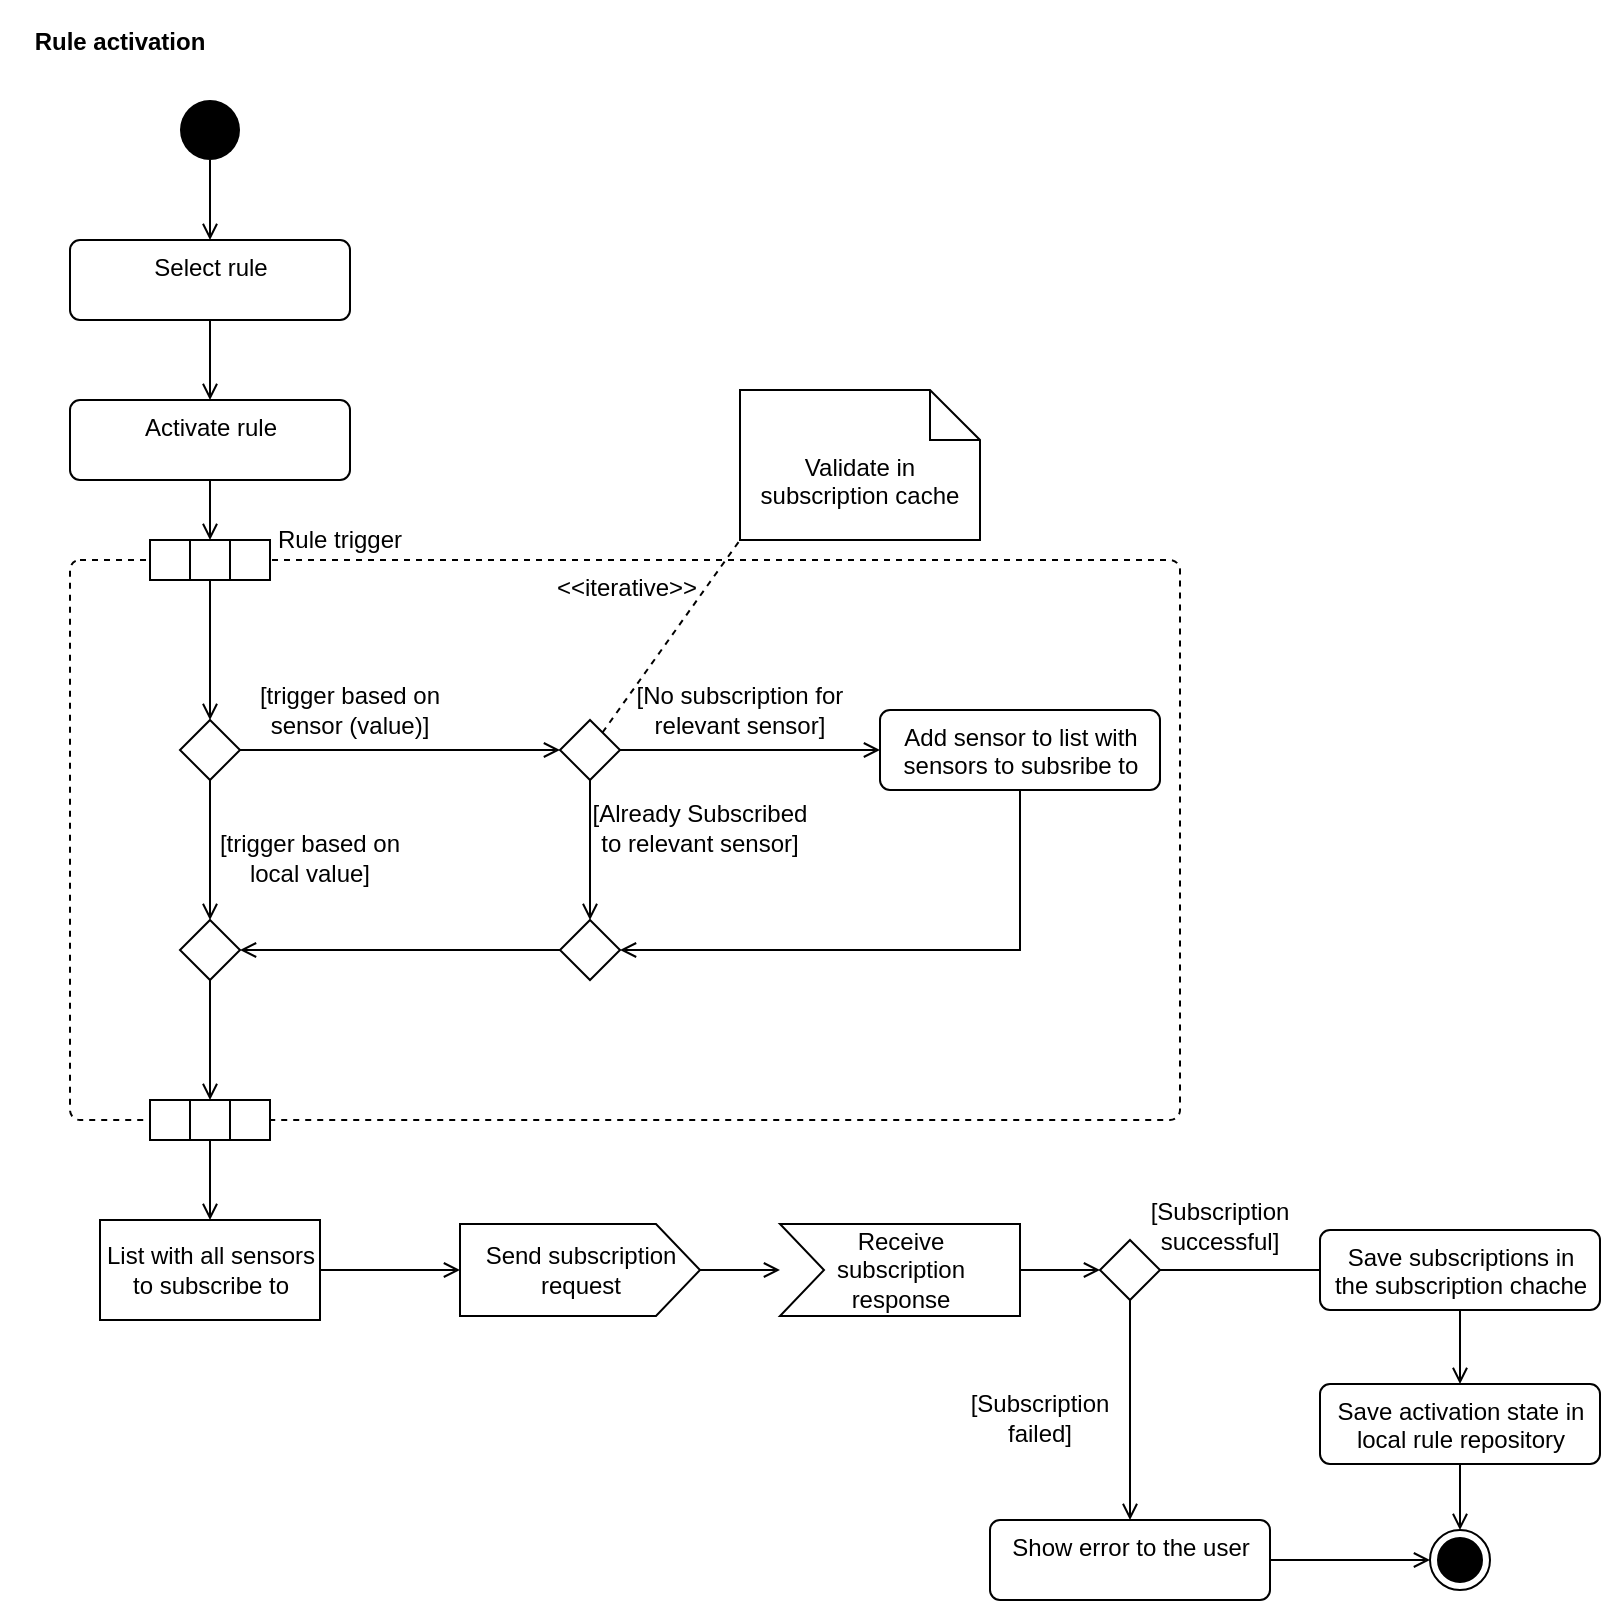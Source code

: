 <mxfile version="13.9.9" type="device"><diagram id="myTKaBTPjra9gZ2z_aql" name="Seite-1"><mxGraphModel dx="1422" dy="822" grid="1" gridSize="10" guides="1" tooltips="1" connect="1" arrows="1" fold="1" page="1" pageScale="1" pageWidth="1169" pageHeight="827" math="0" shadow="0"><root><mxCell id="0"/><mxCell id="1" parent="0"/><mxCell id="jimUJfzccC7PUbgOp6Jz-6" style="edgeStyle=orthogonalEdgeStyle;rounded=0;orthogonalLoop=1;jettySize=auto;html=1;endArrow=open;endFill=0;" edge="1" parent="1" source="jimUJfzccC7PUbgOp6Jz-1" target="jimUJfzccC7PUbgOp6Jz-3"><mxGeometry relative="1" as="geometry"/></mxCell><mxCell id="jimUJfzccC7PUbgOp6Jz-1" value="" style="ellipse;fillColor=#000000;strokeColor=none;" vertex="1" parent="1"><mxGeometry x="90" y="50" width="30" height="30" as="geometry"/></mxCell><mxCell id="jimUJfzccC7PUbgOp6Jz-2" value="Rule activation" style="text;align=center;fontStyle=1;verticalAlign=middle;spacingLeft=3;spacingRight=3;strokeColor=none;rotatable=0;points=[[0,0.5],[1,0.5]];portConstraint=eastwest;" vertex="1" parent="1"><mxGeometry width="120" height="40" as="geometry"/></mxCell><mxCell id="jimUJfzccC7PUbgOp6Jz-7" style="edgeStyle=orthogonalEdgeStyle;rounded=0;orthogonalLoop=1;jettySize=auto;html=1;endArrow=open;endFill=0;" edge="1" parent="1" source="jimUJfzccC7PUbgOp6Jz-3" target="jimUJfzccC7PUbgOp6Jz-4"><mxGeometry relative="1" as="geometry"/></mxCell><mxCell id="jimUJfzccC7PUbgOp6Jz-3" value="Select rule" style="html=1;align=center;verticalAlign=top;rounded=1;absoluteArcSize=1;arcSize=10;dashed=0;" vertex="1" parent="1"><mxGeometry x="35" y="120" width="140" height="40" as="geometry"/></mxCell><mxCell id="jimUJfzccC7PUbgOp6Jz-19" style="edgeStyle=none;rounded=0;orthogonalLoop=1;jettySize=auto;html=1;endArrow=open;endFill=0;" edge="1" parent="1" source="jimUJfzccC7PUbgOp6Jz-4" target="jimUJfzccC7PUbgOp6Jz-16"><mxGeometry relative="1" as="geometry"/></mxCell><mxCell id="jimUJfzccC7PUbgOp6Jz-4" value="Activate rule" style="html=1;align=center;verticalAlign=top;rounded=1;absoluteArcSize=1;arcSize=10;dashed=0;" vertex="1" parent="1"><mxGeometry x="35" y="200" width="140" height="40" as="geometry"/></mxCell><mxCell id="jimUJfzccC7PUbgOp6Jz-14" value="&amp;lt;&amp;lt;iterative&amp;gt;&amp;gt;" style="html=1;align=center;verticalAlign=top;rounded=1;absoluteArcSize=1;arcSize=10;dashed=1;" vertex="1" parent="1"><mxGeometry x="35" y="280" width="555" height="280" as="geometry"/></mxCell><mxCell id="jimUJfzccC7PUbgOp6Jz-18" value="" style="group" vertex="1" connectable="0" parent="1"><mxGeometry x="75" y="270" width="60" height="20" as="geometry"/></mxCell><mxCell id="jimUJfzccC7PUbgOp6Jz-15" value="" style="rounded=0;whiteSpace=wrap;html=1;" vertex="1" parent="jimUJfzccC7PUbgOp6Jz-18"><mxGeometry width="20" height="20" as="geometry"/></mxCell><mxCell id="jimUJfzccC7PUbgOp6Jz-16" value="" style="rounded=0;whiteSpace=wrap;html=1;" vertex="1" parent="jimUJfzccC7PUbgOp6Jz-18"><mxGeometry x="20" width="20" height="20" as="geometry"/></mxCell><mxCell id="jimUJfzccC7PUbgOp6Jz-17" value="" style="rounded=0;whiteSpace=wrap;html=1;" vertex="1" parent="jimUJfzccC7PUbgOp6Jz-18"><mxGeometry x="40" width="20" height="20" as="geometry"/></mxCell><mxCell id="jimUJfzccC7PUbgOp6Jz-20" value="Rule trigger" style="text;html=1;strokeColor=none;fillColor=none;align=center;verticalAlign=middle;whiteSpace=wrap;rounded=0;" vertex="1" parent="1"><mxGeometry x="130" y="260" width="80" height="20" as="geometry"/></mxCell><mxCell id="jimUJfzccC7PUbgOp6Jz-26" style="edgeStyle=none;rounded=0;orthogonalLoop=1;jettySize=auto;html=1;entryX=0.5;entryY=0;entryDx=0;entryDy=0;endArrow=open;endFill=0;" edge="1" parent="1" source="jimUJfzccC7PUbgOp6Jz-21" target="jimUJfzccC7PUbgOp6Jz-25"><mxGeometry relative="1" as="geometry"/></mxCell><mxCell id="jimUJfzccC7PUbgOp6Jz-32" style="edgeStyle=none;rounded=0;orthogonalLoop=1;jettySize=auto;html=1;entryX=0;entryY=0.5;entryDx=0;entryDy=0;endArrow=open;endFill=0;strokeWidth=1;" edge="1" parent="1" source="jimUJfzccC7PUbgOp6Jz-21" target="jimUJfzccC7PUbgOp6Jz-31"><mxGeometry relative="1" as="geometry"/></mxCell><mxCell id="jimUJfzccC7PUbgOp6Jz-21" value="" style="rhombus;" vertex="1" parent="1"><mxGeometry x="90" y="360" width="30" height="30" as="geometry"/></mxCell><mxCell id="jimUJfzccC7PUbgOp6Jz-22" style="edgeStyle=none;rounded=0;orthogonalLoop=1;jettySize=auto;html=1;entryX=0.5;entryY=0;entryDx=0;entryDy=0;endArrow=open;endFill=0;" edge="1" parent="1" source="jimUJfzccC7PUbgOp6Jz-16" target="jimUJfzccC7PUbgOp6Jz-21"><mxGeometry relative="1" as="geometry"/></mxCell><mxCell id="jimUJfzccC7PUbgOp6Jz-24" value="[trigger based on sensor (value)]" style="text;html=1;strokeColor=none;fillColor=none;align=center;verticalAlign=middle;whiteSpace=wrap;rounded=0;" vertex="1" parent="1"><mxGeometry x="120" y="340" width="110" height="30" as="geometry"/></mxCell><mxCell id="jimUJfzccC7PUbgOp6Jz-44" style="edgeStyle=none;rounded=0;orthogonalLoop=1;jettySize=auto;html=1;entryX=0.5;entryY=0;entryDx=0;entryDy=0;endArrow=open;endFill=0;" edge="1" parent="1" source="jimUJfzccC7PUbgOp6Jz-25" target="jimUJfzccC7PUbgOp6Jz-41"><mxGeometry relative="1" as="geometry"/></mxCell><mxCell id="jimUJfzccC7PUbgOp6Jz-25" value="" style="rhombus;" vertex="1" parent="1"><mxGeometry x="90" y="460" width="30" height="30" as="geometry"/></mxCell><mxCell id="jimUJfzccC7PUbgOp6Jz-46" style="edgeStyle=none;rounded=0;orthogonalLoop=1;jettySize=auto;html=1;entryX=0.5;entryY=0;entryDx=0;entryDy=0;endArrow=open;endFill=0;" edge="1" parent="1" source="jimUJfzccC7PUbgOp6Jz-31" target="jimUJfzccC7PUbgOp6Jz-45"><mxGeometry relative="1" as="geometry"/></mxCell><mxCell id="jimUJfzccC7PUbgOp6Jz-77" style="edgeStyle=none;rounded=0;orthogonalLoop=1;jettySize=auto;html=1;entryX=0;entryY=1;entryDx=0;entryDy=0;entryPerimeter=0;endArrow=none;endFill=0;dashed=1;" edge="1" parent="1" source="jimUJfzccC7PUbgOp6Jz-31" target="jimUJfzccC7PUbgOp6Jz-76"><mxGeometry relative="1" as="geometry"/></mxCell><mxCell id="jimUJfzccC7PUbgOp6Jz-79" style="edgeStyle=none;rounded=0;orthogonalLoop=1;jettySize=auto;html=1;entryX=0;entryY=0.5;entryDx=0;entryDy=0;endArrow=open;endFill=0;" edge="1" parent="1" source="jimUJfzccC7PUbgOp6Jz-31" target="jimUJfzccC7PUbgOp6Jz-78"><mxGeometry relative="1" as="geometry"/></mxCell><mxCell id="jimUJfzccC7PUbgOp6Jz-31" value="" style="rhombus;" vertex="1" parent="1"><mxGeometry x="280" y="360" width="30" height="30" as="geometry"/></mxCell><mxCell id="jimUJfzccC7PUbgOp6Jz-34" value="[Already Subscribed to relevant sensor]" style="text;html=1;strokeColor=none;fillColor=none;align=center;verticalAlign=middle;whiteSpace=wrap;rounded=0;" vertex="1" parent="1"><mxGeometry x="290" y="399" width="120" height="30" as="geometry"/></mxCell><mxCell id="jimUJfzccC7PUbgOp6Jz-37" value="[trigger based on local value]" style="text;html=1;strokeColor=none;fillColor=none;align=center;verticalAlign=middle;whiteSpace=wrap;rounded=0;" vertex="1" parent="1"><mxGeometry x="100" y="414" width="110" height="30" as="geometry"/></mxCell><mxCell id="jimUJfzccC7PUbgOp6Jz-39" value="" style="group" vertex="1" connectable="0" parent="1"><mxGeometry x="75" y="550" width="60" height="20" as="geometry"/></mxCell><mxCell id="jimUJfzccC7PUbgOp6Jz-40" value="" style="rounded=0;whiteSpace=wrap;html=1;" vertex="1" parent="jimUJfzccC7PUbgOp6Jz-39"><mxGeometry width="20" height="20" as="geometry"/></mxCell><mxCell id="jimUJfzccC7PUbgOp6Jz-41" value="" style="rounded=0;whiteSpace=wrap;html=1;" vertex="1" parent="jimUJfzccC7PUbgOp6Jz-39"><mxGeometry x="20" width="20" height="20" as="geometry"/></mxCell><mxCell id="jimUJfzccC7PUbgOp6Jz-42" value="" style="rounded=0;whiteSpace=wrap;html=1;" vertex="1" parent="jimUJfzccC7PUbgOp6Jz-39"><mxGeometry x="40" width="20" height="20" as="geometry"/></mxCell><mxCell id="jimUJfzccC7PUbgOp6Jz-47" style="edgeStyle=none;rounded=0;orthogonalLoop=1;jettySize=auto;html=1;entryX=1;entryY=0.5;entryDx=0;entryDy=0;endArrow=open;endFill=0;" edge="1" parent="1" source="jimUJfzccC7PUbgOp6Jz-45" target="jimUJfzccC7PUbgOp6Jz-25"><mxGeometry relative="1" as="geometry"/></mxCell><mxCell id="jimUJfzccC7PUbgOp6Jz-45" value="" style="rhombus;" vertex="1" parent="1"><mxGeometry x="280" y="460" width="30" height="30" as="geometry"/></mxCell><mxCell id="jimUJfzccC7PUbgOp6Jz-68" style="edgeStyle=none;rounded=0;orthogonalLoop=1;jettySize=auto;html=1;endArrow=open;endFill=0;" edge="1" parent="1" source="jimUJfzccC7PUbgOp6Jz-49" target="jimUJfzccC7PUbgOp6Jz-67"><mxGeometry relative="1" as="geometry"/></mxCell><mxCell id="jimUJfzccC7PUbgOp6Jz-49" value="Save activation state in&lt;br&gt;local rule repository" style="html=1;align=center;verticalAlign=top;rounded=1;absoluteArcSize=1;arcSize=10;dashed=0;" vertex="1" parent="1"><mxGeometry x="660" y="692" width="140" height="40" as="geometry"/></mxCell><mxCell id="jimUJfzccC7PUbgOp6Jz-50" style="edgeStyle=none;rounded=0;orthogonalLoop=1;jettySize=auto;html=1;endArrow=open;endFill=0;" edge="1" parent="1" source="jimUJfzccC7PUbgOp6Jz-41" target="jimUJfzccC7PUbgOp6Jz-81"><mxGeometry relative="1" as="geometry"><mxPoint x="470" y="790" as="targetPoint"/></mxGeometry></mxCell><mxCell id="jimUJfzccC7PUbgOp6Jz-83" style="edgeStyle=none;rounded=0;orthogonalLoop=1;jettySize=auto;html=1;endArrow=open;endFill=0;" edge="1" parent="1" source="jimUJfzccC7PUbgOp6Jz-56" target="jimUJfzccC7PUbgOp6Jz-58"><mxGeometry relative="1" as="geometry"/></mxCell><mxCell id="jimUJfzccC7PUbgOp6Jz-56" value="Send subscription&lt;br&gt;request" style="html=1;shadow=0;dashed=0;align=center;verticalAlign=middle;shape=mxgraph.arrows2.arrow;dy=0;dx=22;notch=0;" vertex="1" parent="1"><mxGeometry x="230" y="612" width="120" height="46" as="geometry"/></mxCell><mxCell id="jimUJfzccC7PUbgOp6Jz-62" style="edgeStyle=none;rounded=0;orthogonalLoop=1;jettySize=auto;html=1;endArrow=open;endFill=0;" edge="1" parent="1" source="jimUJfzccC7PUbgOp6Jz-58" target="jimUJfzccC7PUbgOp6Jz-61"><mxGeometry relative="1" as="geometry"/></mxCell><mxCell id="jimUJfzccC7PUbgOp6Jz-58" value="Receive&lt;br&gt;subscription&lt;br&gt;response" style="html=1;shadow=0;dashed=0;align=center;verticalAlign=middle;shape=mxgraph.arrows2.arrow;dy=0;dx=0;notch=22;" vertex="1" parent="1"><mxGeometry x="390" y="612" width="120" height="46" as="geometry"/></mxCell><mxCell id="jimUJfzccC7PUbgOp6Jz-60" value="[No subscription for relevant sensor]" style="text;html=1;strokeColor=none;fillColor=none;align=center;verticalAlign=middle;whiteSpace=wrap;rounded=0;" vertex="1" parent="1"><mxGeometry x="310" y="340" width="120" height="30" as="geometry"/></mxCell><mxCell id="jimUJfzccC7PUbgOp6Jz-66" style="edgeStyle=none;rounded=0;orthogonalLoop=1;jettySize=auto;html=1;entryX=0.5;entryY=0;entryDx=0;entryDy=0;endArrow=open;endFill=0;" edge="1" parent="1" source="jimUJfzccC7PUbgOp6Jz-61" target="jimUJfzccC7PUbgOp6Jz-65"><mxGeometry relative="1" as="geometry"/></mxCell><mxCell id="jimUJfzccC7PUbgOp6Jz-73" style="edgeStyle=none;rounded=0;orthogonalLoop=1;jettySize=auto;html=1;entryX=1;entryY=0.5;entryDx=0;entryDy=0;endArrow=open;endFill=0;" edge="1" parent="1" source="jimUJfzccC7PUbgOp6Jz-61" target="jimUJfzccC7PUbgOp6Jz-72"><mxGeometry relative="1" as="geometry"/></mxCell><mxCell id="jimUJfzccC7PUbgOp6Jz-61" value="" style="rhombus;" vertex="1" parent="1"><mxGeometry x="550" y="620" width="30" height="30" as="geometry"/></mxCell><mxCell id="jimUJfzccC7PUbgOp6Jz-64" value="[Subscription failed]" style="text;html=1;strokeColor=none;fillColor=none;align=center;verticalAlign=middle;whiteSpace=wrap;rounded=0;" vertex="1" parent="1"><mxGeometry x="470" y="686" width="100" height="46" as="geometry"/></mxCell><mxCell id="jimUJfzccC7PUbgOp6Jz-86" style="edgeStyle=none;rounded=0;orthogonalLoop=1;jettySize=auto;html=1;entryX=0;entryY=0.5;entryDx=0;entryDy=0;endArrow=open;endFill=0;" edge="1" parent="1" source="jimUJfzccC7PUbgOp6Jz-65" target="jimUJfzccC7PUbgOp6Jz-67"><mxGeometry relative="1" as="geometry"/></mxCell><mxCell id="jimUJfzccC7PUbgOp6Jz-65" value="Show error to the user" style="html=1;align=center;verticalAlign=top;rounded=1;absoluteArcSize=1;arcSize=10;dashed=0;" vertex="1" parent="1"><mxGeometry x="495" y="760" width="140" height="40" as="geometry"/></mxCell><mxCell id="jimUJfzccC7PUbgOp6Jz-67" value="" style="ellipse;html=1;shape=endState;fillColor=#000000;strokeColor=#000000;" vertex="1" parent="1"><mxGeometry x="715" y="765" width="30" height="30" as="geometry"/></mxCell><mxCell id="jimUJfzccC7PUbgOp6Jz-87" style="edgeStyle=none;rounded=0;orthogonalLoop=1;jettySize=auto;html=1;endArrow=open;endFill=0;" edge="1" parent="1" source="jimUJfzccC7PUbgOp6Jz-72" target="jimUJfzccC7PUbgOp6Jz-49"><mxGeometry relative="1" as="geometry"/></mxCell><mxCell id="jimUJfzccC7PUbgOp6Jz-72" value="Save subscriptions in&lt;br&gt;the subscription chache" style="html=1;align=center;verticalAlign=top;rounded=1;absoluteArcSize=1;arcSize=10;dashed=0;" vertex="1" parent="1"><mxGeometry x="660" y="615" width="140" height="40" as="geometry"/></mxCell><mxCell id="jimUJfzccC7PUbgOp6Jz-74" value="[Subscription successful]" style="text;html=1;strokeColor=none;fillColor=none;align=center;verticalAlign=middle;whiteSpace=wrap;rounded=0;" vertex="1" parent="1"><mxGeometry x="560" y="590" width="100" height="46" as="geometry"/></mxCell><mxCell id="jimUJfzccC7PUbgOp6Jz-76" value="Validate in subscription cache" style="shape=note2;boundedLbl=1;whiteSpace=wrap;html=1;size=25;verticalAlign=top;align=center;" vertex="1" parent="1"><mxGeometry x="370" y="195" width="120" height="75" as="geometry"/></mxCell><mxCell id="jimUJfzccC7PUbgOp6Jz-80" style="edgeStyle=none;rounded=0;orthogonalLoop=1;jettySize=auto;html=1;entryX=1;entryY=0.5;entryDx=0;entryDy=0;endArrow=open;endFill=0;" edge="1" parent="1" source="jimUJfzccC7PUbgOp6Jz-78" target="jimUJfzccC7PUbgOp6Jz-45"><mxGeometry relative="1" as="geometry"><Array as="points"><mxPoint x="510" y="475"/></Array></mxGeometry></mxCell><mxCell id="jimUJfzccC7PUbgOp6Jz-78" value="Add sensor to list with&lt;br&gt;sensors to subsribe to" style="html=1;align=center;verticalAlign=top;rounded=1;absoluteArcSize=1;arcSize=10;dashed=0;" vertex="1" parent="1"><mxGeometry x="440" y="355" width="140" height="40" as="geometry"/></mxCell><mxCell id="jimUJfzccC7PUbgOp6Jz-82" style="edgeStyle=none;rounded=0;orthogonalLoop=1;jettySize=auto;html=1;entryX=0;entryY=0.5;entryDx=0;entryDy=0;entryPerimeter=0;endArrow=open;endFill=0;" edge="1" parent="1" source="jimUJfzccC7PUbgOp6Jz-81" target="jimUJfzccC7PUbgOp6Jz-56"><mxGeometry relative="1" as="geometry"/></mxCell><mxCell id="jimUJfzccC7PUbgOp6Jz-81" value="List with all sensors&lt;br&gt;to subscribe to" style="html=1;" vertex="1" parent="1"><mxGeometry x="50" y="610" width="110" height="50" as="geometry"/></mxCell></root></mxGraphModel></diagram></mxfile>